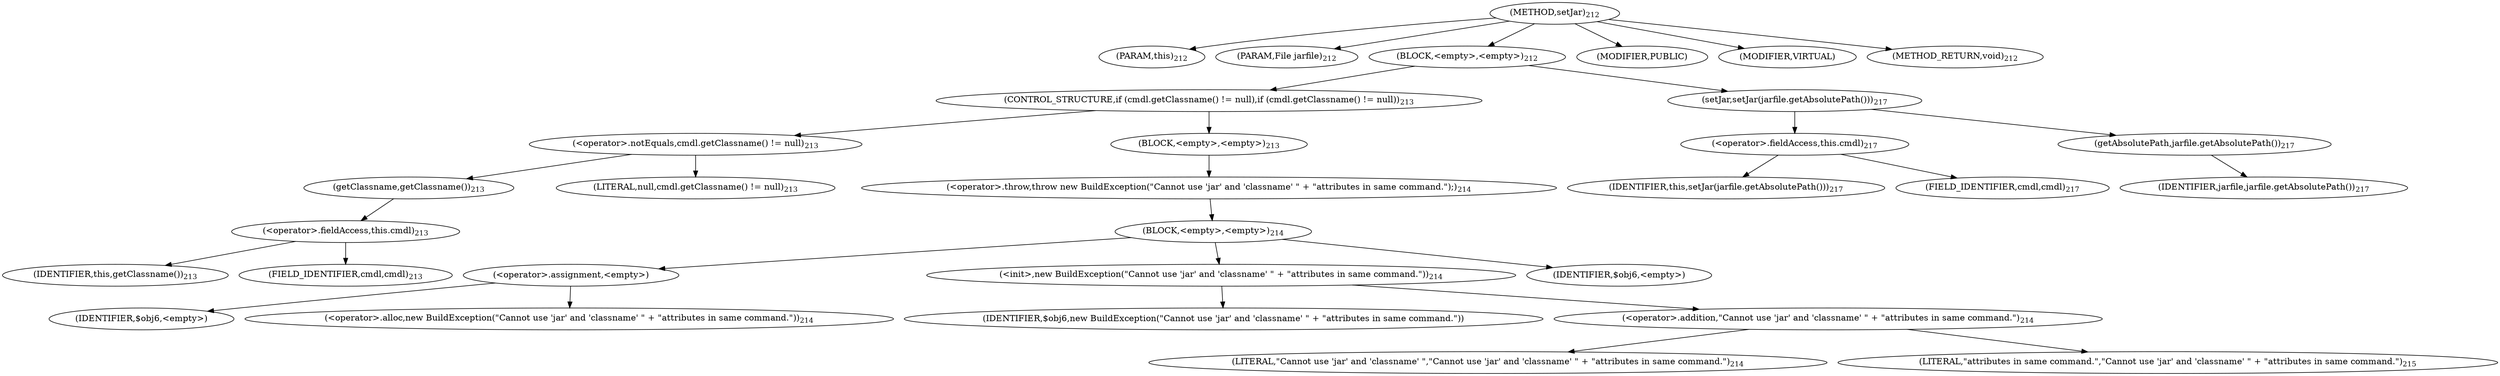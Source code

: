 digraph "setJar" {  
"389" [label = <(METHOD,setJar)<SUB>212</SUB>> ]
"390" [label = <(PARAM,this)<SUB>212</SUB>> ]
"391" [label = <(PARAM,File jarfile)<SUB>212</SUB>> ]
"392" [label = <(BLOCK,&lt;empty&gt;,&lt;empty&gt;)<SUB>212</SUB>> ]
"393" [label = <(CONTROL_STRUCTURE,if (cmdl.getClassname() != null),if (cmdl.getClassname() != null))<SUB>213</SUB>> ]
"394" [label = <(&lt;operator&gt;.notEquals,cmdl.getClassname() != null)<SUB>213</SUB>> ]
"395" [label = <(getClassname,getClassname())<SUB>213</SUB>> ]
"396" [label = <(&lt;operator&gt;.fieldAccess,this.cmdl)<SUB>213</SUB>> ]
"397" [label = <(IDENTIFIER,this,getClassname())<SUB>213</SUB>> ]
"398" [label = <(FIELD_IDENTIFIER,cmdl,cmdl)<SUB>213</SUB>> ]
"399" [label = <(LITERAL,null,cmdl.getClassname() != null)<SUB>213</SUB>> ]
"400" [label = <(BLOCK,&lt;empty&gt;,&lt;empty&gt;)<SUB>213</SUB>> ]
"401" [label = <(&lt;operator&gt;.throw,throw new BuildException(&quot;Cannot use 'jar' and 'classname' &quot; + &quot;attributes in same command.&quot;);)<SUB>214</SUB>> ]
"402" [label = <(BLOCK,&lt;empty&gt;,&lt;empty&gt;)<SUB>214</SUB>> ]
"403" [label = <(&lt;operator&gt;.assignment,&lt;empty&gt;)> ]
"404" [label = <(IDENTIFIER,$obj6,&lt;empty&gt;)> ]
"405" [label = <(&lt;operator&gt;.alloc,new BuildException(&quot;Cannot use 'jar' and 'classname' &quot; + &quot;attributes in same command.&quot;))<SUB>214</SUB>> ]
"406" [label = <(&lt;init&gt;,new BuildException(&quot;Cannot use 'jar' and 'classname' &quot; + &quot;attributes in same command.&quot;))<SUB>214</SUB>> ]
"407" [label = <(IDENTIFIER,$obj6,new BuildException(&quot;Cannot use 'jar' and 'classname' &quot; + &quot;attributes in same command.&quot;))> ]
"408" [label = <(&lt;operator&gt;.addition,&quot;Cannot use 'jar' and 'classname' &quot; + &quot;attributes in same command.&quot;)<SUB>214</SUB>> ]
"409" [label = <(LITERAL,&quot;Cannot use 'jar' and 'classname' &quot;,&quot;Cannot use 'jar' and 'classname' &quot; + &quot;attributes in same command.&quot;)<SUB>214</SUB>> ]
"410" [label = <(LITERAL,&quot;attributes in same command.&quot;,&quot;Cannot use 'jar' and 'classname' &quot; + &quot;attributes in same command.&quot;)<SUB>215</SUB>> ]
"411" [label = <(IDENTIFIER,$obj6,&lt;empty&gt;)> ]
"412" [label = <(setJar,setJar(jarfile.getAbsolutePath()))<SUB>217</SUB>> ]
"413" [label = <(&lt;operator&gt;.fieldAccess,this.cmdl)<SUB>217</SUB>> ]
"414" [label = <(IDENTIFIER,this,setJar(jarfile.getAbsolutePath()))<SUB>217</SUB>> ]
"415" [label = <(FIELD_IDENTIFIER,cmdl,cmdl)<SUB>217</SUB>> ]
"416" [label = <(getAbsolutePath,jarfile.getAbsolutePath())<SUB>217</SUB>> ]
"417" [label = <(IDENTIFIER,jarfile,jarfile.getAbsolutePath())<SUB>217</SUB>> ]
"418" [label = <(MODIFIER,PUBLIC)> ]
"419" [label = <(MODIFIER,VIRTUAL)> ]
"420" [label = <(METHOD_RETURN,void)<SUB>212</SUB>> ]
  "389" -> "390" 
  "389" -> "391" 
  "389" -> "392" 
  "389" -> "418" 
  "389" -> "419" 
  "389" -> "420" 
  "392" -> "393" 
  "392" -> "412" 
  "393" -> "394" 
  "393" -> "400" 
  "394" -> "395" 
  "394" -> "399" 
  "395" -> "396" 
  "396" -> "397" 
  "396" -> "398" 
  "400" -> "401" 
  "401" -> "402" 
  "402" -> "403" 
  "402" -> "406" 
  "402" -> "411" 
  "403" -> "404" 
  "403" -> "405" 
  "406" -> "407" 
  "406" -> "408" 
  "408" -> "409" 
  "408" -> "410" 
  "412" -> "413" 
  "412" -> "416" 
  "413" -> "414" 
  "413" -> "415" 
  "416" -> "417" 
}
